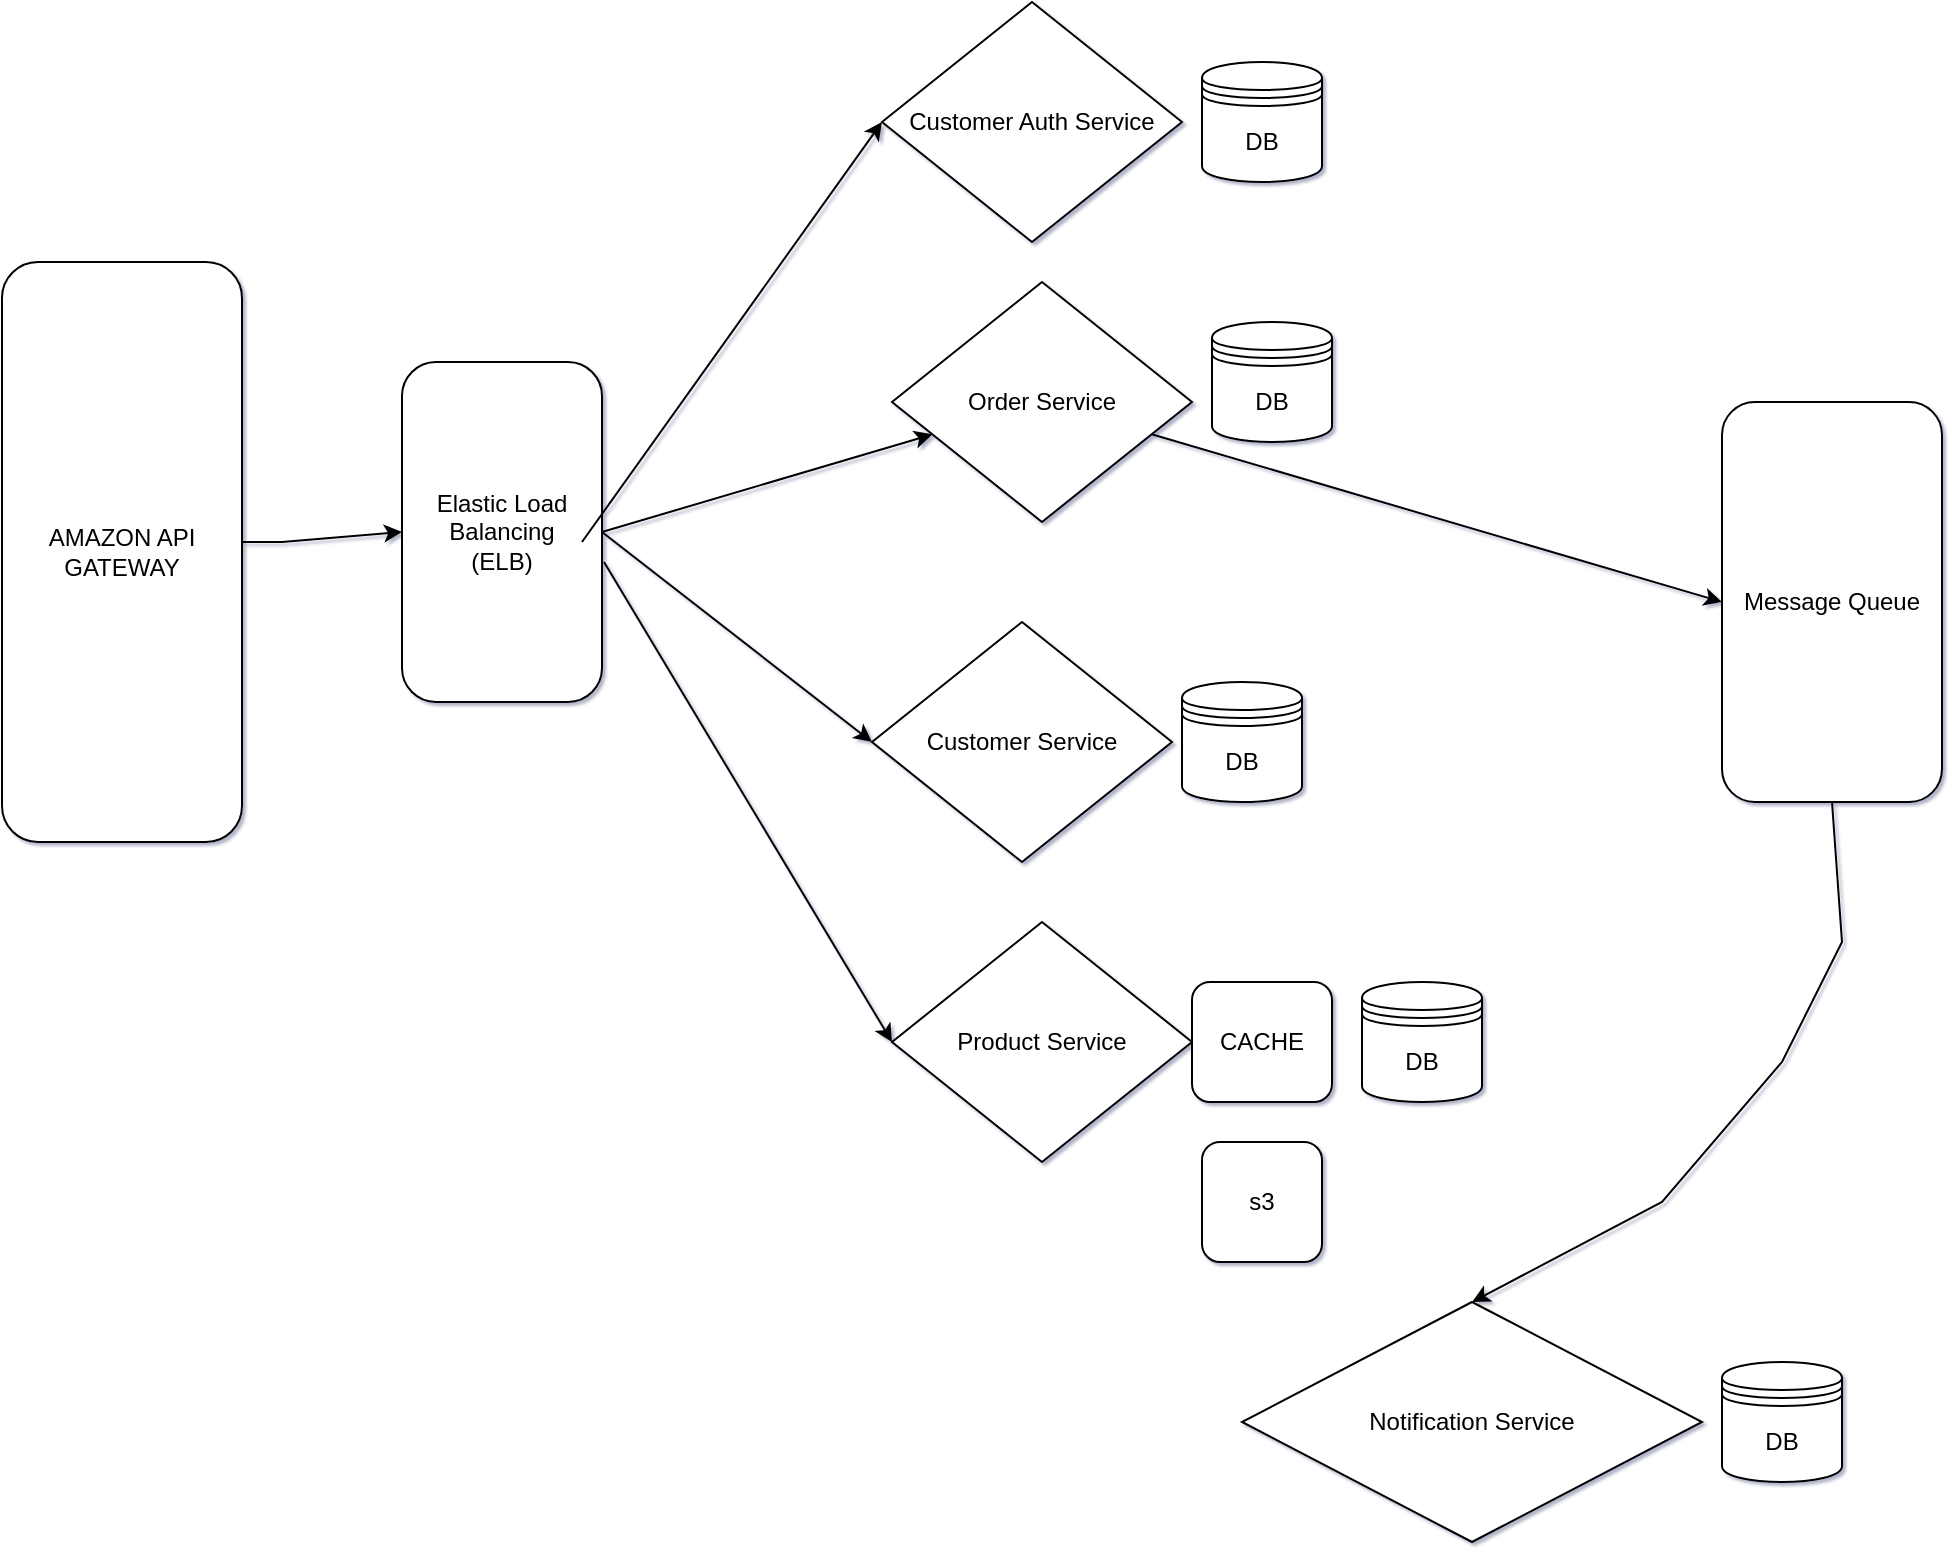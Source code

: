 <mxfile version="24.0.8" type="device">
  <diagram name="Sayfa -1" id="K-zIXkfME2jlMoiUHZ__">
    <mxGraphModel dx="1434" dy="738" grid="1" gridSize="10" guides="1" tooltips="1" connect="1" arrows="1" fold="1" page="1" pageScale="1" pageWidth="1169" pageHeight="827" background="none" math="0" shadow="1">
      <root>
        <mxCell id="0" />
        <mxCell id="1" parent="0" />
        <mxCell id="V1cFXMZMJBqQkhLZY19q-1" value="AMAZON API GATEWAY" style="rounded=1;whiteSpace=wrap;html=1;direction=south;" vertex="1" parent="1">
          <mxGeometry x="150" y="180" width="120" height="290" as="geometry" />
        </mxCell>
        <mxCell id="V1cFXMZMJBqQkhLZY19q-2" value="" style="endArrow=classic;html=1;rounded=0;entryX=0.5;entryY=1;entryDx=0;entryDy=0;" edge="1" parent="1" target="V1cFXMZMJBqQkhLZY19q-4">
          <mxGeometry width="50" height="50" relative="1" as="geometry">
            <mxPoint x="270" y="320" as="sourcePoint" />
            <mxPoint x="320" y="280" as="targetPoint" />
            <Array as="points">
              <mxPoint x="290" y="320" />
            </Array>
          </mxGeometry>
        </mxCell>
        <mxCell id="V1cFXMZMJBqQkhLZY19q-4" value="Elastic Load Balancing&lt;div&gt;(ELB)&lt;/div&gt;" style="rounded=1;whiteSpace=wrap;html=1;direction=south;arcSize=17;" vertex="1" parent="1">
          <mxGeometry x="350" y="230" width="100" height="170" as="geometry" />
        </mxCell>
        <mxCell id="V1cFXMZMJBqQkhLZY19q-5" value="Customer Auth Service" style="rhombus;whiteSpace=wrap;html=1;" vertex="1" parent="1">
          <mxGeometry x="590" y="50" width="150" height="120" as="geometry" />
        </mxCell>
        <mxCell id="V1cFXMZMJBqQkhLZY19q-6" value="Order Service" style="rhombus;whiteSpace=wrap;html=1;" vertex="1" parent="1">
          <mxGeometry x="595" y="190" width="150" height="120" as="geometry" />
        </mxCell>
        <mxCell id="V1cFXMZMJBqQkhLZY19q-7" value="Customer Service" style="rhombus;whiteSpace=wrap;html=1;" vertex="1" parent="1">
          <mxGeometry x="585" y="360" width="150" height="120" as="geometry" />
        </mxCell>
        <mxCell id="V1cFXMZMJBqQkhLZY19q-8" value="Product Service" style="rhombus;whiteSpace=wrap;html=1;" vertex="1" parent="1">
          <mxGeometry x="595" y="510" width="150" height="120" as="geometry" />
        </mxCell>
        <mxCell id="V1cFXMZMJBqQkhLZY19q-9" value="" style="endArrow=classic;html=1;rounded=0;entryX=0;entryY=0.5;entryDx=0;entryDy=0;" edge="1" parent="1" target="V1cFXMZMJBqQkhLZY19q-5">
          <mxGeometry width="50" height="50" relative="1" as="geometry">
            <mxPoint x="440" y="320" as="sourcePoint" />
            <mxPoint x="490" y="270" as="targetPoint" />
          </mxGeometry>
        </mxCell>
        <mxCell id="V1cFXMZMJBqQkhLZY19q-12" value="" style="endArrow=classic;html=1;rounded=0;exitX=0.5;exitY=0;exitDx=0;exitDy=0;" edge="1" parent="1" source="V1cFXMZMJBqQkhLZY19q-4" target="V1cFXMZMJBqQkhLZY19q-6">
          <mxGeometry width="50" height="50" relative="1" as="geometry">
            <mxPoint x="450" y="330" as="sourcePoint" />
            <mxPoint x="540" y="200" as="targetPoint" />
          </mxGeometry>
        </mxCell>
        <mxCell id="V1cFXMZMJBqQkhLZY19q-13" value="" style="endArrow=classic;html=1;rounded=0;entryX=0;entryY=0.5;entryDx=0;entryDy=0;exitX=0.5;exitY=0;exitDx=0;exitDy=0;" edge="1" parent="1" source="V1cFXMZMJBqQkhLZY19q-4" target="V1cFXMZMJBqQkhLZY19q-7">
          <mxGeometry width="50" height="50" relative="1" as="geometry">
            <mxPoint x="460" y="340" as="sourcePoint" />
            <mxPoint x="550" y="210" as="targetPoint" />
          </mxGeometry>
        </mxCell>
        <mxCell id="V1cFXMZMJBqQkhLZY19q-14" value="" style="endArrow=classic;html=1;rounded=0;entryX=0;entryY=0.5;entryDx=0;entryDy=0;exitX=0.588;exitY=-0.01;exitDx=0;exitDy=0;exitPerimeter=0;" edge="1" parent="1" source="V1cFXMZMJBqQkhLZY19q-4" target="V1cFXMZMJBqQkhLZY19q-8">
          <mxGeometry width="50" height="50" relative="1" as="geometry">
            <mxPoint x="470" y="350" as="sourcePoint" />
            <mxPoint x="560" y="220" as="targetPoint" />
          </mxGeometry>
        </mxCell>
        <mxCell id="V1cFXMZMJBqQkhLZY19q-15" value="DB" style="shape=datastore;whiteSpace=wrap;html=1;" vertex="1" parent="1">
          <mxGeometry x="750" y="80" width="60" height="60" as="geometry" />
        </mxCell>
        <mxCell id="V1cFXMZMJBqQkhLZY19q-16" value="DB" style="shape=datastore;whiteSpace=wrap;html=1;" vertex="1" parent="1">
          <mxGeometry x="755" y="210" width="60" height="60" as="geometry" />
        </mxCell>
        <mxCell id="V1cFXMZMJBqQkhLZY19q-17" value="DB" style="shape=datastore;whiteSpace=wrap;html=1;" vertex="1" parent="1">
          <mxGeometry x="740" y="390" width="60" height="60" as="geometry" />
        </mxCell>
        <mxCell id="V1cFXMZMJBqQkhLZY19q-18" value="DB" style="shape=datastore;whiteSpace=wrap;html=1;" vertex="1" parent="1">
          <mxGeometry x="830" y="540" width="60" height="60" as="geometry" />
        </mxCell>
        <mxCell id="V1cFXMZMJBqQkhLZY19q-19" value="CACHE" style="rounded=1;whiteSpace=wrap;html=1;" vertex="1" parent="1">
          <mxGeometry x="745" y="540" width="70" height="60" as="geometry" />
        </mxCell>
        <mxCell id="V1cFXMZMJBqQkhLZY19q-20" value="Message Queue" style="rounded=1;whiteSpace=wrap;html=1;direction=south;" vertex="1" parent="1">
          <mxGeometry x="1010" y="250" width="110" height="200" as="geometry" />
        </mxCell>
        <mxCell id="V1cFXMZMJBqQkhLZY19q-21" value="" style="endArrow=classic;html=1;rounded=0;entryX=0.5;entryY=1;entryDx=0;entryDy=0;" edge="1" parent="1" source="V1cFXMZMJBqQkhLZY19q-6" target="V1cFXMZMJBqQkhLZY19q-20">
          <mxGeometry width="50" height="50" relative="1" as="geometry">
            <mxPoint x="890" y="340" as="sourcePoint" />
            <mxPoint x="940" y="290" as="targetPoint" />
          </mxGeometry>
        </mxCell>
        <mxCell id="V1cFXMZMJBqQkhLZY19q-22" value="Notification Service" style="rhombus;whiteSpace=wrap;html=1;" vertex="1" parent="1">
          <mxGeometry x="770" y="700" width="230" height="120" as="geometry" />
        </mxCell>
        <mxCell id="V1cFXMZMJBqQkhLZY19q-23" value="" style="endArrow=classic;html=1;rounded=0;entryX=0.5;entryY=0;entryDx=0;entryDy=0;exitX=1;exitY=0.5;exitDx=0;exitDy=0;" edge="1" parent="1" source="V1cFXMZMJBqQkhLZY19q-20" target="V1cFXMZMJBqQkhLZY19q-22">
          <mxGeometry width="50" height="50" relative="1" as="geometry">
            <mxPoint x="390" y="570" as="sourcePoint" />
            <mxPoint x="440" y="520" as="targetPoint" />
            <Array as="points">
              <mxPoint x="1070" y="520" />
              <mxPoint x="1040" y="580" />
              <mxPoint x="980" y="650" />
            </Array>
          </mxGeometry>
        </mxCell>
        <mxCell id="V1cFXMZMJBqQkhLZY19q-24" value="DB" style="shape=datastore;whiteSpace=wrap;html=1;" vertex="1" parent="1">
          <mxGeometry x="1010" y="730" width="60" height="60" as="geometry" />
        </mxCell>
        <mxCell id="V1cFXMZMJBqQkhLZY19q-25" value="s3" style="rounded=1;whiteSpace=wrap;html=1;" vertex="1" parent="1">
          <mxGeometry x="750" y="620" width="60" height="60" as="geometry" />
        </mxCell>
      </root>
    </mxGraphModel>
  </diagram>
</mxfile>
